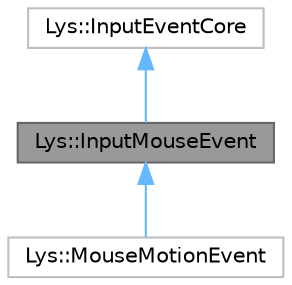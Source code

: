 digraph "Lys::InputMouseEvent"
{
 // LATEX_PDF_SIZE
  bgcolor="transparent";
  edge [fontname=Helvetica,fontsize=10,labelfontname=Helvetica,labelfontsize=10];
  node [fontname=Helvetica,fontsize=10,shape=box,height=0.2,width=0.4];
  Node1 [id="Node000001",label="Lys::InputMouseEvent",height=0.2,width=0.4,color="gray40", fillcolor="grey60", style="filled", fontcolor="black",tooltip=" "];
  Node2 -> Node1 [id="edge1_Node000001_Node000002",dir="back",color="steelblue1",style="solid",tooltip=" "];
  Node2 [id="Node000002",label="Lys::InputEventCore",height=0.2,width=0.4,color="grey75", fillcolor="white", style="filled",URL="$classLys_1_1InputEventCore.html",tooltip=" "];
  Node1 -> Node3 [id="edge2_Node000001_Node000003",dir="back",color="steelblue1",style="solid",tooltip=" "];
  Node3 [id="Node000003",label="Lys::MouseMotionEvent",height=0.2,width=0.4,color="grey75", fillcolor="white", style="filled",URL="$classLys_1_1MouseMotionEvent.html",tooltip=" "];
}
